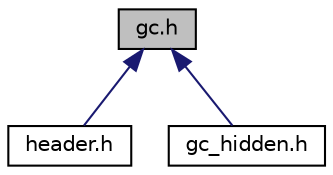 digraph "gc.h"
{
  edge [fontname="Helvetica",fontsize="10",labelfontname="Helvetica",labelfontsize="10"];
  node [fontname="Helvetica",fontsize="10",shape=record];
  Node1 [label="gc.h",height=0.2,width=0.4,color="black", fillcolor="grey75", style="filled", fontcolor="black"];
  Node1 -> Node2 [dir="back",color="midnightblue",fontsize="10",style="solid",fontname="Helvetica"];
  Node2 [label="header.h",height=0.2,width=0.4,color="black", fillcolor="white", style="filled",URL="$header_8h.html",tooltip="A module for creating headers (meta data) for data and structures. "];
  Node1 -> Node3 [dir="back",color="midnightblue",fontsize="10",style="solid",fontname="Helvetica"];
  Node3 [label="gc_hidden.h",height=0.2,width=0.4,color="black", fillcolor="white", style="filled",URL="$gc__hidden_8h.html",tooltip="Hidden library for gc. "];
}
